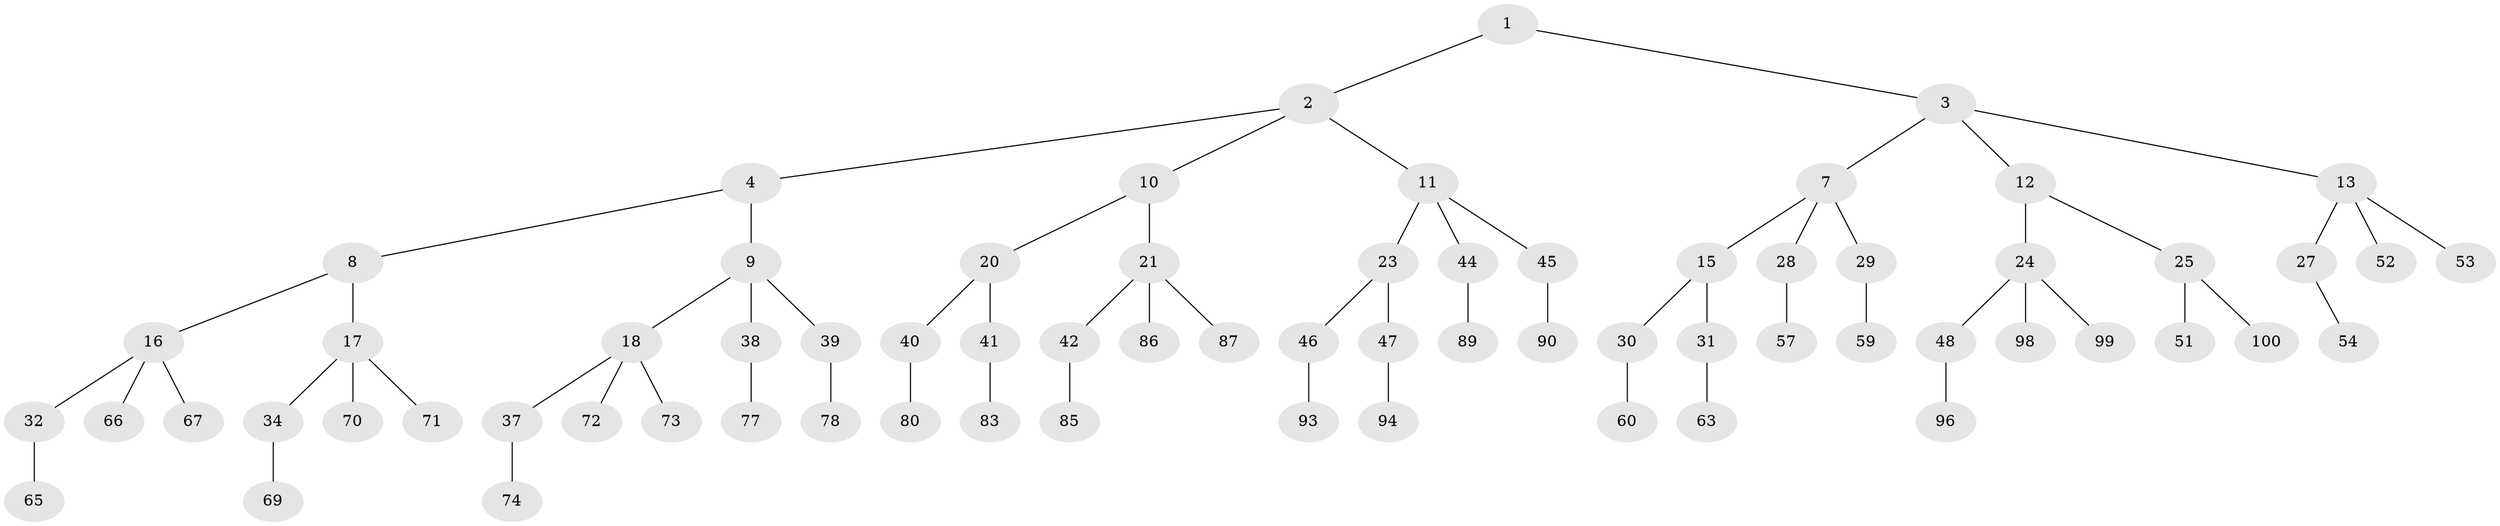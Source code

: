 // original degree distribution, {2: 0.02, 3: 0.48, 1: 0.5}
// Generated by graph-tools (version 1.1) at 2025/11/02/21/25 10:11:11]
// undirected, 70 vertices, 69 edges
graph export_dot {
graph [start="1"]
  node [color=gray90,style=filled];
  1;
  2 [latent=1,super="+5"];
  3 [latent=1,super="+6"];
  4 [latent=0.5];
  7 [latent=0.5,super="+14"];
  8 [latent=0.333333];
  9 [latent=0.333333,super="+19"];
  10 [latent=0.333333];
  11 [latent=0.333333,super="+22"];
  12 [latent=0.333333];
  13 [latent=0.333333,super="+26"];
  15 [latent=0.333333];
  16 [latent=0.25,super="+33"];
  17 [latent=0.25,super="+35"];
  18 [latent=0.25,super="+36"];
  20 [latent=0.25];
  21 [latent=0.25,super="+43"];
  23 [latent=0.25];
  24 [latent=0.25,super="+49"];
  25 [latent=0.25,super="+50"];
  27 [latent=0.25,super="+55"];
  28 [latent=0.25,super="+56"];
  29 [latent=0.25,super="+58"];
  30 [latent=0.25,super="+61"];
  31 [latent=0.25,super="+62"];
  32 [latent=0.2,super="+64"];
  34 [latent=0.2,super="+68"];
  37 [latent=0.2,super="+75"];
  38 [latent=0.2,super="+76"];
  39 [latent=0.2,super="+79"];
  40 [latent=0.2,super="+81"];
  41 [latent=0.2,super="+82"];
  42 [latent=0.2,super="+84"];
  44 [latent=0.2,super="+88"];
  45 [latent=0.2,super="+91"];
  46 [latent=0.2,super="+92"];
  47 [latent=0.2,super="+95"];
  48 [latent=0.2,super="+97"];
  51 [latent=0.2];
  52 [latent=0.2];
  53 [latent=0.2];
  54 [latent=0.2];
  57 [latent=0.2];
  59 [latent=0.2];
  60 [latent=0.2];
  63 [latent=0.2];
  65 [latent=0.166667];
  66 [latent=0.166667];
  67 [latent=0.166667];
  69 [latent=0.166667];
  70 [latent=0.166667];
  71 [latent=0.166667];
  72 [latent=0.166667];
  73 [latent=0.166667];
  74 [latent=0.166667];
  77 [latent=0.166667];
  78 [latent=0.166667];
  80 [latent=0.166667];
  83 [latent=0.166667];
  85 [latent=0.166667];
  86 [latent=0.166667];
  87 [latent=0.166667];
  89 [latent=0.166667];
  90 [latent=0.166667];
  93 [latent=0.166667];
  94 [latent=0.166667];
  96 [latent=0.166667];
  98 [latent=0.166667];
  99 [latent=0.166667];
  100 [latent=0.166667];
  1 -- 2;
  1 -- 3;
  2 -- 4;
  2 -- 11;
  2 -- 10;
  3 -- 7;
  3 -- 12;
  3 -- 13;
  4 -- 8;
  4 -- 9;
  7 -- 15;
  7 -- 28;
  7 -- 29;
  8 -- 16;
  8 -- 17;
  9 -- 18;
  9 -- 38;
  9 -- 39;
  10 -- 20;
  10 -- 21;
  11 -- 23;
  11 -- 44;
  11 -- 45;
  12 -- 24;
  12 -- 25;
  13 -- 27;
  13 -- 53;
  13 -- 52;
  15 -- 30;
  15 -- 31;
  16 -- 32;
  16 -- 66;
  16 -- 67;
  17 -- 34;
  17 -- 70;
  17 -- 71;
  18 -- 37;
  18 -- 72;
  18 -- 73;
  20 -- 40;
  20 -- 41;
  21 -- 42;
  21 -- 86;
  21 -- 87;
  23 -- 46;
  23 -- 47;
  24 -- 48;
  24 -- 98;
  24 -- 99;
  25 -- 51;
  25 -- 100;
  27 -- 54;
  28 -- 57;
  29 -- 59;
  30 -- 60;
  31 -- 63;
  32 -- 65;
  34 -- 69;
  37 -- 74;
  38 -- 77;
  39 -- 78;
  40 -- 80;
  41 -- 83;
  42 -- 85;
  44 -- 89;
  45 -- 90;
  46 -- 93;
  47 -- 94;
  48 -- 96;
}
